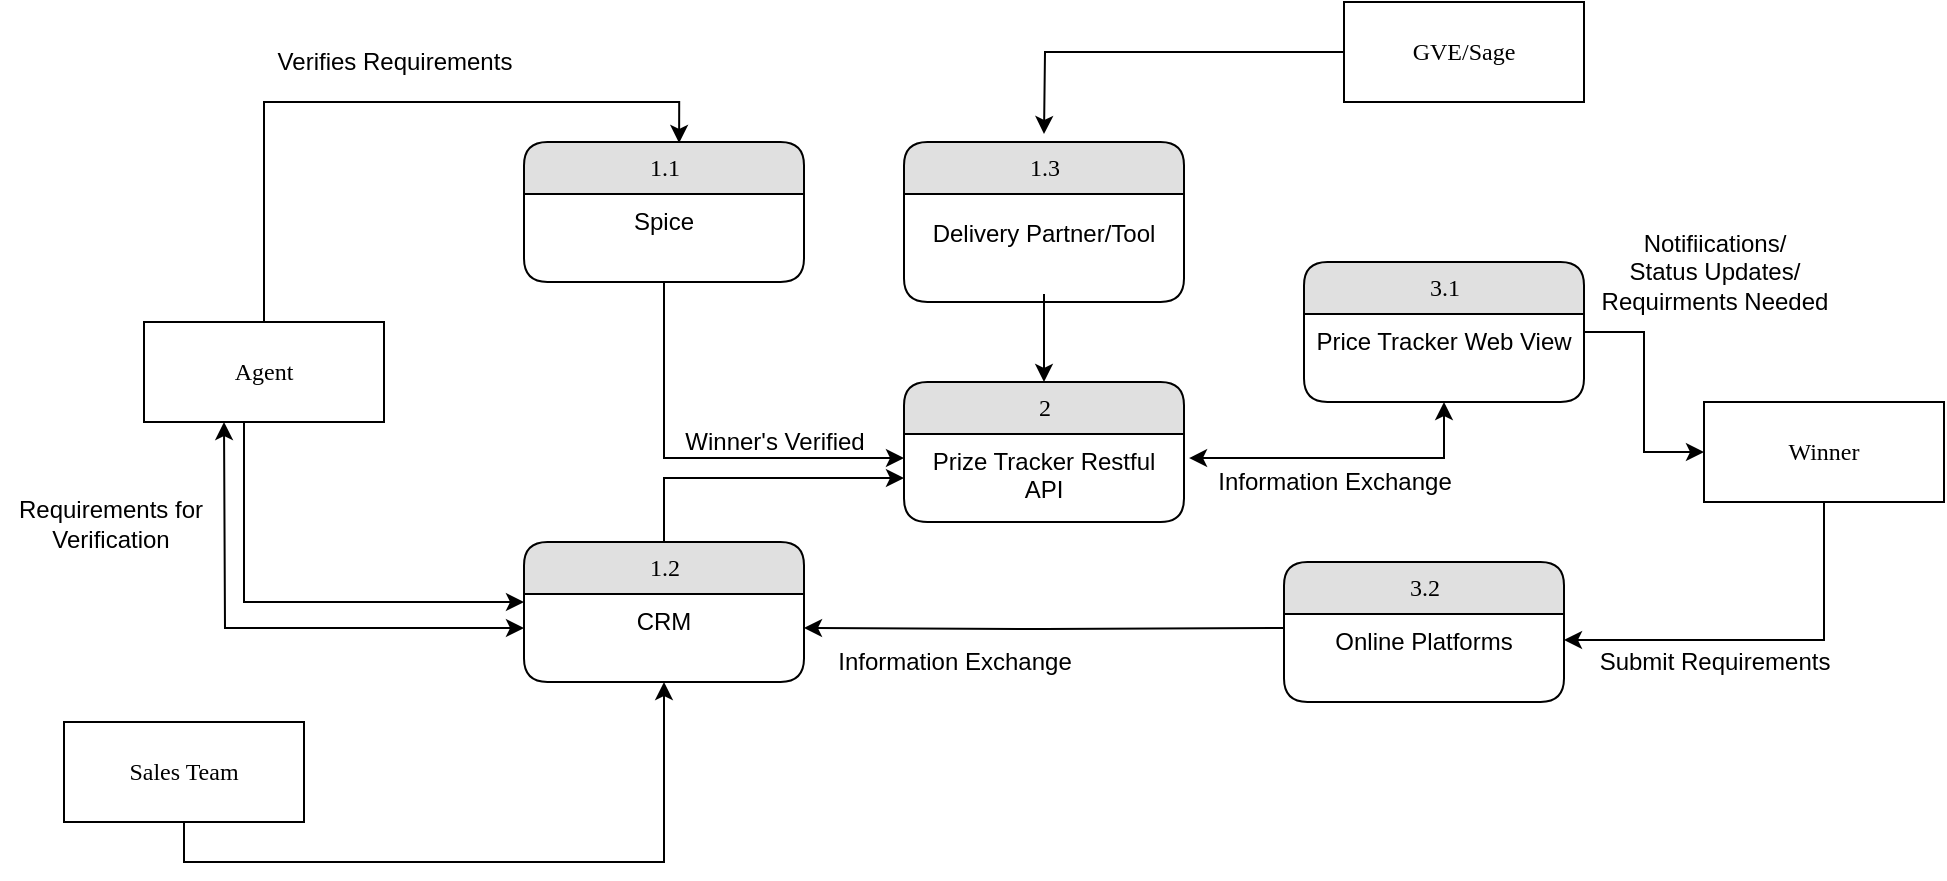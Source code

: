 <mxfile version="14.8.4" type="github">
  <diagram name="Page-1" id="52a04d89-c75d-2922-d76d-85b35f80e030">
    <mxGraphModel dx="1185" dy="667" grid="1" gridSize="10" guides="1" tooltips="1" connect="1" arrows="1" fold="1" page="1" pageScale="1" pageWidth="1100" pageHeight="850" background="none" math="0" shadow="0">
      <root>
        <mxCell id="0" />
        <mxCell id="1" parent="0" />
        <mxCell id="HTb_KsyYmO-CqoXvVr1O-27" style="edgeStyle=orthogonalEdgeStyle;rounded=0;orthogonalLoop=1;jettySize=auto;html=1;entryX=0.554;entryY=0.007;entryDx=0;entryDy=0;entryPerimeter=0;exitX=0.5;exitY=0;exitDx=0;exitDy=0;" edge="1" parent="1" source="17472293e6e8944d-30" target="HTb_KsyYmO-CqoXvVr1O-17">
          <mxGeometry relative="1" as="geometry" />
        </mxCell>
        <mxCell id="HTb_KsyYmO-CqoXvVr1O-34" style="edgeStyle=orthogonalEdgeStyle;rounded=0;orthogonalLoop=1;jettySize=auto;html=1;exitX=0.667;exitY=1;exitDx=0;exitDy=0;exitPerimeter=0;" edge="1" parent="1" source="17472293e6e8944d-30" target="HTb_KsyYmO-CqoXvVr1O-20">
          <mxGeometry relative="1" as="geometry">
            <Array as="points">
              <mxPoint x="180" y="213" />
              <mxPoint x="150" y="213" />
              <mxPoint x="150" y="340" />
            </Array>
          </mxGeometry>
        </mxCell>
        <mxCell id="17472293e6e8944d-30" value="Agent" style="whiteSpace=wrap;html=1;rounded=0;shadow=0;comic=0;labelBackgroundColor=none;strokeWidth=1;fontFamily=Verdana;fontSize=12;align=center;" parent="1" vertex="1">
          <mxGeometry x="100" y="200" width="120" height="50" as="geometry" />
        </mxCell>
        <mxCell id="1fdf3b25b50cf41e-11" value="3.2" style="swimlane;html=1;fontStyle=0;childLayout=stackLayout;horizontal=1;startSize=26;fillColor=#e0e0e0;horizontalStack=0;resizeParent=1;resizeLast=0;collapsible=1;marginBottom=0;swimlaneFillColor=#ffffff;align=center;rounded=1;shadow=0;comic=0;labelBackgroundColor=none;strokeWidth=1;fontFamily=Verdana;fontSize=12" parent="1" vertex="1">
          <mxGeometry x="670" y="320" width="140" height="70" as="geometry" />
        </mxCell>
        <mxCell id="1fdf3b25b50cf41e-12" value="Online Platforms" style="text;html=1;strokeColor=none;fillColor=none;spacingLeft=4;spacingRight=4;whiteSpace=wrap;overflow=hidden;rotatable=0;points=[[0,0.5],[1,0.5]];portConstraint=eastwest;align=center;" parent="1fdf3b25b50cf41e-11" vertex="1">
          <mxGeometry y="26" width="140" height="26" as="geometry" />
        </mxCell>
        <mxCell id="HTb_KsyYmO-CqoXvVr1O-3" value="&amp;nbsp; &amp;nbsp; &amp;nbsp; &amp;nbsp; &amp;nbsp;Verifies Requirements" style="text;html=1;resizable=0;autosize=1;align=center;verticalAlign=middle;points=[];fillColor=none;strokeColor=none;rounded=0;" vertex="1" parent="1">
          <mxGeometry x="130" y="60" width="160" height="20" as="geometry" />
        </mxCell>
        <mxCell id="HTb_KsyYmO-CqoXvVr1O-31" style="edgeStyle=orthogonalEdgeStyle;rounded=0;orthogonalLoop=1;jettySize=auto;html=1;" edge="1" parent="1" source="HTb_KsyYmO-CqoXvVr1O-15">
          <mxGeometry relative="1" as="geometry">
            <mxPoint x="550" y="106" as="targetPoint" />
          </mxGeometry>
        </mxCell>
        <mxCell id="HTb_KsyYmO-CqoXvVr1O-15" value="GVE/Sage" style="whiteSpace=wrap;html=1;rounded=0;shadow=0;comic=0;labelBackgroundColor=none;strokeWidth=1;fontFamily=Verdana;fontSize=12;align=center;" vertex="1" parent="1">
          <mxGeometry x="700" y="40" width="120" height="50" as="geometry" />
        </mxCell>
        <mxCell id="HTb_KsyYmO-CqoXvVr1O-33" style="edgeStyle=orthogonalEdgeStyle;rounded=0;orthogonalLoop=1;jettySize=auto;html=1;entryX=0.5;entryY=1;entryDx=0;entryDy=0;exitX=0.5;exitY=1;exitDx=0;exitDy=0;" edge="1" parent="1" source="HTb_KsyYmO-CqoXvVr1O-16" target="HTb_KsyYmO-CqoXvVr1O-19">
          <mxGeometry relative="1" as="geometry">
            <mxPoint x="120" y="470" as="sourcePoint" />
          </mxGeometry>
        </mxCell>
        <mxCell id="HTb_KsyYmO-CqoXvVr1O-16" value="Sales Team" style="whiteSpace=wrap;html=1;rounded=0;shadow=0;comic=0;labelBackgroundColor=none;strokeWidth=1;fontFamily=Verdana;fontSize=12;align=center;" vertex="1" parent="1">
          <mxGeometry x="60" y="400" width="120" height="50" as="geometry" />
        </mxCell>
        <mxCell id="HTb_KsyYmO-CqoXvVr1O-44" style="edgeStyle=orthogonalEdgeStyle;rounded=0;orthogonalLoop=1;jettySize=auto;html=1;entryX=0;entryY=0.273;entryDx=0;entryDy=0;entryPerimeter=0;" edge="1" parent="1" source="HTb_KsyYmO-CqoXvVr1O-17" target="HTb_KsyYmO-CqoXvVr1O-26">
          <mxGeometry relative="1" as="geometry" />
        </mxCell>
        <mxCell id="HTb_KsyYmO-CqoXvVr1O-17" value="1.1" style="swimlane;html=1;fontStyle=0;childLayout=stackLayout;horizontal=1;startSize=26;fillColor=#e0e0e0;horizontalStack=0;resizeParent=1;resizeLast=0;collapsible=1;marginBottom=0;swimlaneFillColor=#ffffff;align=center;rounded=1;shadow=0;comic=0;labelBackgroundColor=none;strokeWidth=1;fontFamily=Verdana;fontSize=12" vertex="1" parent="1">
          <mxGeometry x="290" y="110" width="140" height="70" as="geometry" />
        </mxCell>
        <mxCell id="HTb_KsyYmO-CqoXvVr1O-18" value="Spice" style="text;html=1;strokeColor=none;fillColor=none;spacingLeft=4;spacingRight=4;whiteSpace=wrap;overflow=hidden;rotatable=0;points=[[0,0.5],[1,0.5]];portConstraint=eastwest;align=center;" vertex="1" parent="HTb_KsyYmO-CqoXvVr1O-17">
          <mxGeometry y="26" width="140" height="26" as="geometry" />
        </mxCell>
        <mxCell id="HTb_KsyYmO-CqoXvVr1O-43" style="edgeStyle=orthogonalEdgeStyle;rounded=0;orthogonalLoop=1;jettySize=auto;html=1;entryX=0;entryY=0.5;entryDx=0;entryDy=0;" edge="1" parent="1" source="HTb_KsyYmO-CqoXvVr1O-19" target="HTb_KsyYmO-CqoXvVr1O-26">
          <mxGeometry relative="1" as="geometry" />
        </mxCell>
        <mxCell id="HTb_KsyYmO-CqoXvVr1O-19" value="1.2" style="swimlane;html=1;fontStyle=0;childLayout=stackLayout;horizontal=1;startSize=26;fillColor=#e0e0e0;horizontalStack=0;resizeParent=1;resizeLast=0;collapsible=1;marginBottom=0;swimlaneFillColor=#ffffff;align=center;rounded=1;shadow=0;comic=0;labelBackgroundColor=none;strokeWidth=1;fontFamily=Verdana;fontSize=12" vertex="1" parent="1">
          <mxGeometry x="290" y="310" width="140" height="70" as="geometry" />
        </mxCell>
        <mxCell id="HTb_KsyYmO-CqoXvVr1O-20" value="CRM" style="text;html=1;strokeColor=none;fillColor=none;spacingLeft=4;spacingRight=4;whiteSpace=wrap;overflow=hidden;rotatable=0;points=[[0,0.5],[1,0.5]];portConstraint=eastwest;align=center;" vertex="1" parent="HTb_KsyYmO-CqoXvVr1O-19">
          <mxGeometry y="26" width="140" height="34" as="geometry" />
        </mxCell>
        <mxCell id="HTb_KsyYmO-CqoXvVr1O-39" style="edgeStyle=orthogonalEdgeStyle;rounded=0;orthogonalLoop=1;jettySize=auto;html=1;entryX=0;entryY=0.5;entryDx=0;entryDy=0;" edge="1" parent="1" source="HTb_KsyYmO-CqoXvVr1O-21" target="HTb_KsyYmO-CqoXvVr1O-24">
          <mxGeometry relative="1" as="geometry" />
        </mxCell>
        <mxCell id="HTb_KsyYmO-CqoXvVr1O-48" style="edgeStyle=orthogonalEdgeStyle;rounded=0;orthogonalLoop=1;jettySize=auto;html=1;exitX=0.5;exitY=1;exitDx=0;exitDy=0;entryX=1.018;entryY=0.273;entryDx=0;entryDy=0;entryPerimeter=0;startArrow=classic;startFill=1;" edge="1" parent="1" source="HTb_KsyYmO-CqoXvVr1O-21" target="HTb_KsyYmO-CqoXvVr1O-26">
          <mxGeometry relative="1" as="geometry" />
        </mxCell>
        <mxCell id="HTb_KsyYmO-CqoXvVr1O-21" value="3.1" style="swimlane;html=1;fontStyle=0;childLayout=stackLayout;horizontal=1;startSize=26;fillColor=#e0e0e0;horizontalStack=0;resizeParent=1;resizeLast=0;collapsible=1;marginBottom=0;swimlaneFillColor=#ffffff;align=center;rounded=1;shadow=0;comic=0;labelBackgroundColor=none;strokeWidth=1;fontFamily=Verdana;fontSize=12" vertex="1" parent="1">
          <mxGeometry x="680" y="170" width="140" height="70" as="geometry" />
        </mxCell>
        <mxCell id="HTb_KsyYmO-CqoXvVr1O-22" value="Price Tracker Web View" style="text;html=1;strokeColor=none;fillColor=none;spacingLeft=4;spacingRight=4;whiteSpace=wrap;overflow=hidden;rotatable=0;points=[[0,0.5],[1,0.5]];portConstraint=eastwest;align=center;" vertex="1" parent="HTb_KsyYmO-CqoXvVr1O-21">
          <mxGeometry y="26" width="140" height="26" as="geometry" />
        </mxCell>
        <mxCell id="HTb_KsyYmO-CqoXvVr1O-40" style="edgeStyle=orthogonalEdgeStyle;rounded=0;orthogonalLoop=1;jettySize=auto;html=1;exitX=0.5;exitY=1;exitDx=0;exitDy=0;entryX=1;entryY=0.5;entryDx=0;entryDy=0;" edge="1" parent="1" source="HTb_KsyYmO-CqoXvVr1O-24" target="1fdf3b25b50cf41e-12">
          <mxGeometry relative="1" as="geometry" />
        </mxCell>
        <mxCell id="HTb_KsyYmO-CqoXvVr1O-24" value="Winner" style="whiteSpace=wrap;html=1;rounded=0;shadow=0;comic=0;labelBackgroundColor=none;strokeWidth=1;fontFamily=Verdana;fontSize=12;align=center;" vertex="1" parent="1">
          <mxGeometry x="880" y="240" width="120" height="50" as="geometry" />
        </mxCell>
        <mxCell id="HTb_KsyYmO-CqoXvVr1O-25" value="2" style="swimlane;html=1;fontStyle=0;childLayout=stackLayout;horizontal=1;startSize=26;fillColor=#e0e0e0;horizontalStack=0;resizeParent=1;resizeLast=0;collapsible=1;marginBottom=0;swimlaneFillColor=#ffffff;align=center;rounded=1;shadow=0;comic=0;labelBackgroundColor=none;strokeWidth=1;fontFamily=Verdana;fontSize=12" vertex="1" parent="1">
          <mxGeometry x="480" y="230" width="140" height="70" as="geometry" />
        </mxCell>
        <mxCell id="HTb_KsyYmO-CqoXvVr1O-26" value="Prize Tracker Restful API" style="text;html=1;strokeColor=none;fillColor=none;spacingLeft=4;spacingRight=4;whiteSpace=wrap;overflow=hidden;rotatable=0;points=[[0,0.5],[1,0.5]];portConstraint=eastwest;align=center;" vertex="1" parent="HTb_KsyYmO-CqoXvVr1O-25">
          <mxGeometry y="26" width="140" height="44" as="geometry" />
        </mxCell>
        <mxCell id="HTb_KsyYmO-CqoXvVr1O-29" value="1.3" style="swimlane;html=1;fontStyle=0;childLayout=stackLayout;horizontal=1;startSize=26;fillColor=#e0e0e0;horizontalStack=0;resizeParent=1;resizeLast=0;collapsible=1;marginBottom=0;swimlaneFillColor=#ffffff;align=center;rounded=1;shadow=0;comic=0;labelBackgroundColor=none;strokeWidth=1;fontFamily=Verdana;fontSize=12" vertex="1" parent="1">
          <mxGeometry x="480" y="110" width="140" height="80" as="geometry" />
        </mxCell>
        <mxCell id="HTb_KsyYmO-CqoXvVr1O-37" style="edgeStyle=orthogonalEdgeStyle;rounded=0;orthogonalLoop=1;jettySize=auto;html=1;entryX=0.5;entryY=0;entryDx=0;entryDy=0;" edge="1" parent="1" source="HTb_KsyYmO-CqoXvVr1O-30" target="HTb_KsyYmO-CqoXvVr1O-25">
          <mxGeometry relative="1" as="geometry">
            <Array as="points">
              <mxPoint x="550" y="190" />
              <mxPoint x="550" y="190" />
            </Array>
          </mxGeometry>
        </mxCell>
        <mxCell id="HTb_KsyYmO-CqoXvVr1O-30" value="Delivery Partner/Tool" style="text;html=1;strokeColor=none;fillColor=none;spacingLeft=4;spacingRight=4;whiteSpace=wrap;overflow=hidden;rotatable=0;points=[[0,0.5],[1,0.5]];portConstraint=eastwest;align=center;" vertex="1" parent="1">
          <mxGeometry x="480" y="142" width="140" height="44" as="geometry" />
        </mxCell>
        <mxCell id="HTb_KsyYmO-CqoXvVr1O-45" style="edgeStyle=orthogonalEdgeStyle;rounded=0;orthogonalLoop=1;jettySize=auto;html=1;entryX=1;entryY=0.5;entryDx=0;entryDy=0;" edge="1" parent="1" target="HTb_KsyYmO-CqoXvVr1O-20">
          <mxGeometry relative="1" as="geometry">
            <mxPoint x="670" y="353" as="sourcePoint" />
          </mxGeometry>
        </mxCell>
        <mxCell id="HTb_KsyYmO-CqoXvVr1O-49" value="Winner&#39;s Verified" style="text;html=1;resizable=0;autosize=1;align=center;verticalAlign=middle;points=[];fillColor=none;strokeColor=none;rounded=0;" vertex="1" parent="1">
          <mxGeometry x="360" y="250" width="110" height="20" as="geometry" />
        </mxCell>
        <mxCell id="HTb_KsyYmO-CqoXvVr1O-50" value="Information Exchange" style="text;html=1;resizable=0;autosize=1;align=center;verticalAlign=middle;points=[];fillColor=none;strokeColor=none;rounded=0;" vertex="1" parent="1">
          <mxGeometry x="630" y="270" width="130" height="20" as="geometry" />
        </mxCell>
        <mxCell id="HTb_KsyYmO-CqoXvVr1O-51" value="Notifiications/&lt;br&gt;Status Updates/&lt;br&gt;Requirments Needed" style="text;html=1;resizable=0;autosize=1;align=center;verticalAlign=middle;points=[];fillColor=none;strokeColor=none;rounded=0;" vertex="1" parent="1">
          <mxGeometry x="820" y="150" width="130" height="50" as="geometry" />
        </mxCell>
        <mxCell id="HTb_KsyYmO-CqoXvVr1O-52" value="Submit Requirements" style="text;html=1;resizable=0;autosize=1;align=center;verticalAlign=middle;points=[];fillColor=none;strokeColor=none;rounded=0;" vertex="1" parent="1">
          <mxGeometry x="820" y="360" width="130" height="20" as="geometry" />
        </mxCell>
        <mxCell id="HTb_KsyYmO-CqoXvVr1O-53" value="Requirements for &lt;br&gt;Verification" style="text;html=1;resizable=0;autosize=1;align=center;verticalAlign=middle;points=[];fillColor=none;strokeColor=none;rounded=0;" vertex="1" parent="1">
          <mxGeometry x="28" y="286" width="110" height="30" as="geometry" />
        </mxCell>
        <mxCell id="HTb_KsyYmO-CqoXvVr1O-54" style="edgeStyle=orthogonalEdgeStyle;rounded=0;orthogonalLoop=1;jettySize=auto;html=1;startArrow=classic;startFill=1;" edge="1" parent="1" source="HTb_KsyYmO-CqoXvVr1O-20">
          <mxGeometry relative="1" as="geometry">
            <mxPoint x="140" y="250" as="targetPoint" />
          </mxGeometry>
        </mxCell>
        <mxCell id="HTb_KsyYmO-CqoXvVr1O-55" value="Information Exchange" style="text;html=1;resizable=0;autosize=1;align=center;verticalAlign=middle;points=[];fillColor=none;strokeColor=none;rounded=0;" vertex="1" parent="1">
          <mxGeometry x="440" y="360" width="130" height="20" as="geometry" />
        </mxCell>
      </root>
    </mxGraphModel>
  </diagram>
</mxfile>
